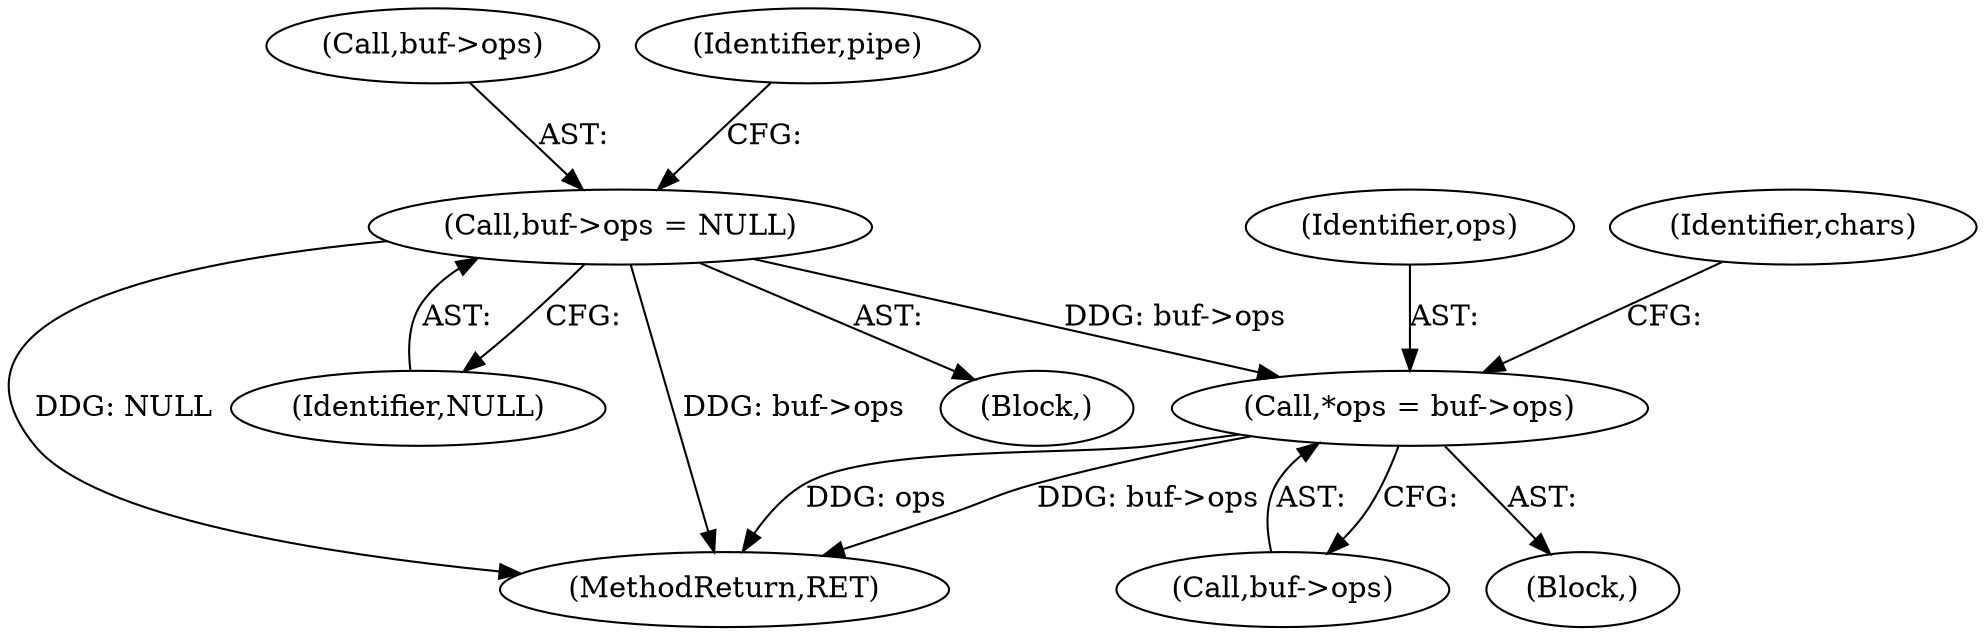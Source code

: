 digraph "0_linux_637b58c2887e5e57850865839cc75f59184b23d1_1@pointer" {
"1000187" [label="(Call,*ops = buf->ops)"];
"1000282" [label="(Call,buf->ops = NULL)"];
"1000187" [label="(Call,*ops = buf->ops)"];
"1000188" [label="(Identifier,ops)"];
"1000194" [label="(Identifier,chars)"];
"1000281" [label="(Block,)"];
"1000283" [label="(Call,buf->ops)"];
"1000171" [label="(Block,)"];
"1000286" [label="(Identifier,NULL)"];
"1000189" [label="(Call,buf->ops)"];
"1000412" [label="(MethodReturn,RET)"];
"1000282" [label="(Call,buf->ops = NULL)"];
"1000288" [label="(Identifier,pipe)"];
"1000187" -> "1000171"  [label="AST: "];
"1000187" -> "1000189"  [label="CFG: "];
"1000188" -> "1000187"  [label="AST: "];
"1000189" -> "1000187"  [label="AST: "];
"1000194" -> "1000187"  [label="CFG: "];
"1000187" -> "1000412"  [label="DDG: ops"];
"1000187" -> "1000412"  [label="DDG: buf->ops"];
"1000282" -> "1000187"  [label="DDG: buf->ops"];
"1000282" -> "1000281"  [label="AST: "];
"1000282" -> "1000286"  [label="CFG: "];
"1000283" -> "1000282"  [label="AST: "];
"1000286" -> "1000282"  [label="AST: "];
"1000288" -> "1000282"  [label="CFG: "];
"1000282" -> "1000412"  [label="DDG: NULL"];
"1000282" -> "1000412"  [label="DDG: buf->ops"];
}
